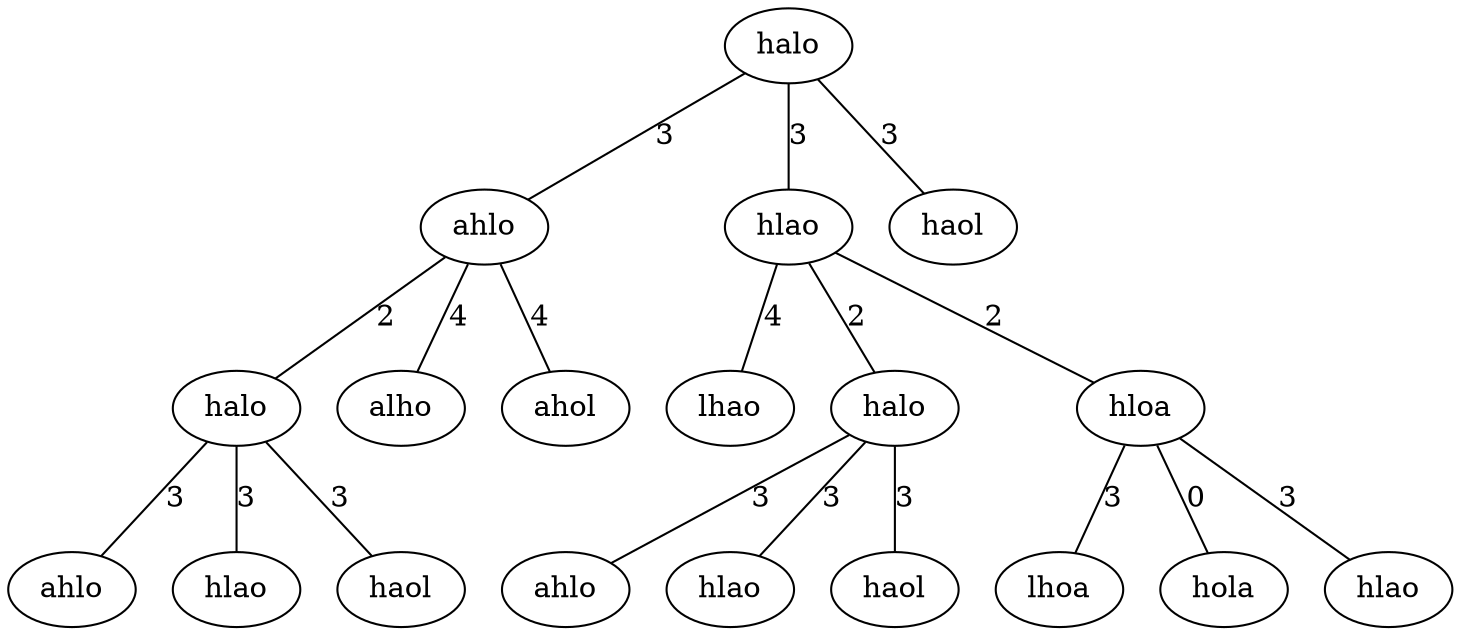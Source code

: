graph G {
N1 [label="halo"];
N2 [label="ahlo"];
N1 -- N2 [label="3"];
N3 [label="hlao"];
N1 -- N3 [label="3"];
N4 [label="haol"];
N1 -- N4 [label="3"];
N5 [label="halo"];
N2 -- N5 [label="2"];
N6 [label="alho"];
N2 -- N6 [label="4"];
N7 [label="ahol"];
N2 -- N7 [label="4"];
N8 [label="ahlo"];
N5 -- N8 [label="3"];
N9 [label="hlao"];
N5 -- N9 [label="3"];
N10 [label="haol"];
N5 -- N10 [label="3"];
N11 [label="lhao"];
N3 -- N11 [label="4"];
N12 [label="halo"];
N3 -- N12 [label="2"];
N13 [label="hloa"];
N3 -- N13 [label="2"];
N14 [label="ahlo"];
N12 -- N14 [label="3"];
N15 [label="hlao"];
N12 -- N15 [label="3"];
N16 [label="haol"];
N12 -- N16 [label="3"];
N17 [label="lhoa"];
N13 -- N17 [label="3"];
N18 [label="hola"];
N13 -- N18 [label="0"];
N19 [label="hlao"];
N13 -- N19 [label="3"];
}